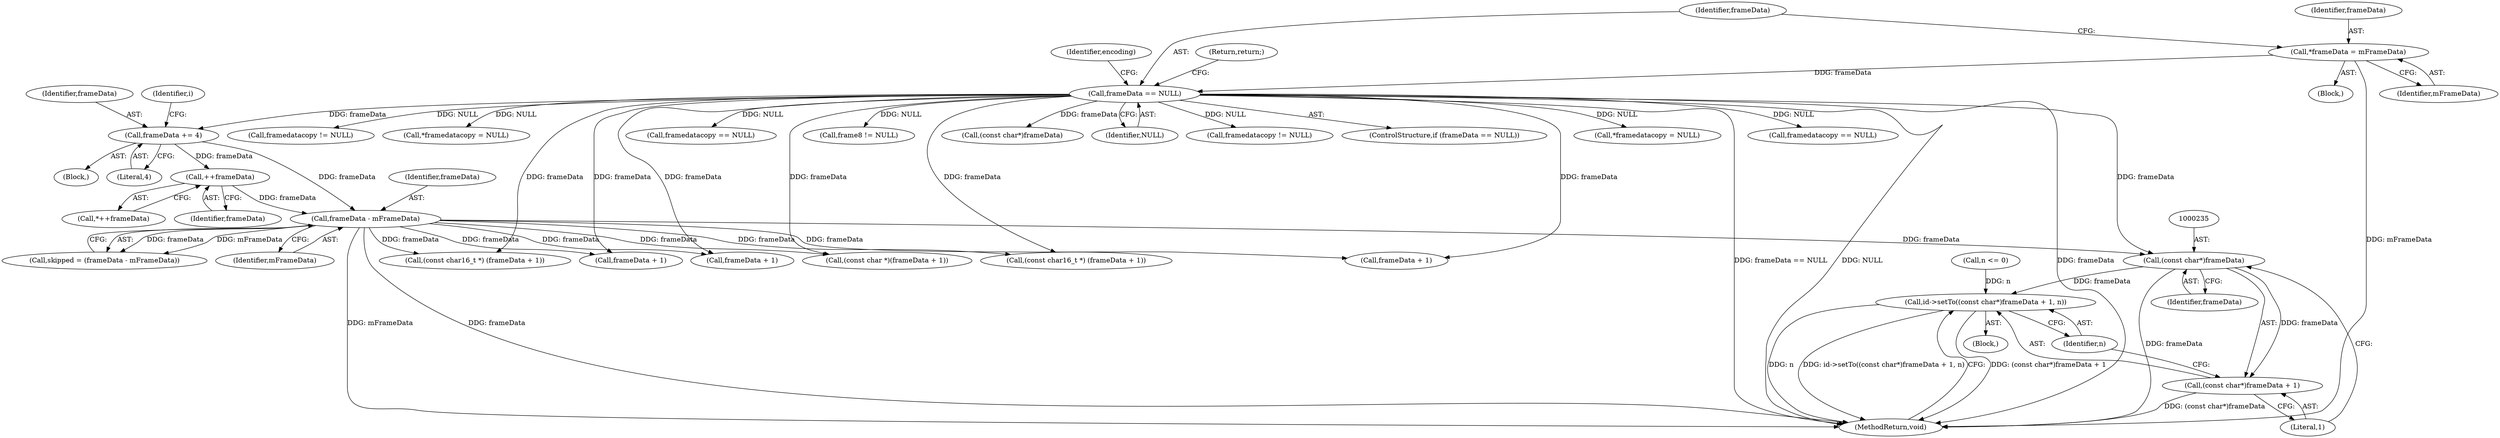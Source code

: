 digraph "0_Android_6d0249be2275fd4086783f259f4e2c54722a7c55_0@pointer" {
"1000234" [label="(Call,(const char*)frameData)"];
"1000116" [label="(Call,frameData == NULL)"];
"1000112" [label="(Call,*frameData = mFrameData)"];
"1000207" [label="(Call,frameData - mFrameData)"];
"1000184" [label="(Call,frameData += 4)"];
"1000201" [label="(Call,++frameData)"];
"1000232" [label="(Call,id->setTo((const char*)frameData + 1, n))"];
"1000233" [label="(Call,(const char*)frameData + 1)"];
"1000205" [label="(Call,skipped = (frameData - mFrameData))"];
"1000201" [label="(Call,++frameData)"];
"1000287" [label="(Call,framedatacopy == NULL)"];
"1000269" [label="(Call,frameData + 1)"];
"1000189" [label="(Identifier,i)"];
"1000246" [label="(Call,(const char *)(frameData + 1))"];
"1000234" [label="(Call,(const char*)frameData)"];
"1000185" [label="(Identifier,frameData)"];
"1000112" [label="(Call,*frameData = mFrameData)"];
"1000208" [label="(Identifier,frameData)"];
"1000117" [label="(Identifier,frameData)"];
"1000318" [label="(Call,framedatacopy != NULL)"];
"1000236" [label="(Identifier,frameData)"];
"1000345" [label="(Call,*framedatacopy = NULL)"];
"1000113" [label="(Identifier,frameData)"];
"1000120" [label="(Return,return;)"];
"1000108" [label="(Block,)"];
"1000233" [label="(Call,(const char*)frameData + 1)"];
"1000237" [label="(Literal,1)"];
"1000493" [label="(MethodReturn,void)"];
"1000366" [label="(Call,framedatacopy == NULL)"];
"1000202" [label="(Identifier,frameData)"];
"1000209" [label="(Identifier,mFrameData)"];
"1000200" [label="(Call,*++frameData)"];
"1000267" [label="(Call,(const char16_t *) (frameData + 1))"];
"1000186" [label="(Literal,4)"];
"1000449" [label="(Call,frame8 != NULL)"];
"1000248" [label="(Call,frameData + 1)"];
"1000116" [label="(Call,frameData == NULL)"];
"1000160" [label="(Call,(const char*)frameData)"];
"1000232" [label="(Call,id->setTo((const char*)frameData + 1, n))"];
"1000238" [label="(Identifier,n)"];
"1000222" [label="(Call,n <= 0)"];
"1000118" [label="(Identifier,NULL)"];
"1000207" [label="(Call,frameData - mFrameData)"];
"1000487" [label="(Call,framedatacopy != NULL)"];
"1000115" [label="(ControlStructure,if (frameData == NULL))"];
"1000341" [label="(Call,frameData + 1)"];
"1000231" [label="(Block,)"];
"1000114" [label="(Identifier,mFrameData)"];
"1000273" [label="(Call,*framedatacopy = NULL)"];
"1000123" [label="(Identifier,encoding)"];
"1000184" [label="(Call,frameData += 4)"];
"1000183" [label="(Block,)"];
"1000339" [label="(Call,(const char16_t *) (frameData + 1))"];
"1000234" -> "1000233"  [label="AST: "];
"1000234" -> "1000236"  [label="CFG: "];
"1000235" -> "1000234"  [label="AST: "];
"1000236" -> "1000234"  [label="AST: "];
"1000237" -> "1000234"  [label="CFG: "];
"1000234" -> "1000493"  [label="DDG: frameData"];
"1000234" -> "1000232"  [label="DDG: frameData"];
"1000234" -> "1000233"  [label="DDG: frameData"];
"1000116" -> "1000234"  [label="DDG: frameData"];
"1000207" -> "1000234"  [label="DDG: frameData"];
"1000116" -> "1000115"  [label="AST: "];
"1000116" -> "1000118"  [label="CFG: "];
"1000117" -> "1000116"  [label="AST: "];
"1000118" -> "1000116"  [label="AST: "];
"1000120" -> "1000116"  [label="CFG: "];
"1000123" -> "1000116"  [label="CFG: "];
"1000116" -> "1000493"  [label="DDG: frameData"];
"1000116" -> "1000493"  [label="DDG: NULL"];
"1000116" -> "1000493"  [label="DDG: frameData == NULL"];
"1000112" -> "1000116"  [label="DDG: frameData"];
"1000116" -> "1000160"  [label="DDG: frameData"];
"1000116" -> "1000184"  [label="DDG: frameData"];
"1000116" -> "1000246"  [label="DDG: frameData"];
"1000116" -> "1000248"  [label="DDG: frameData"];
"1000116" -> "1000267"  [label="DDG: frameData"];
"1000116" -> "1000269"  [label="DDG: frameData"];
"1000116" -> "1000273"  [label="DDG: NULL"];
"1000116" -> "1000287"  [label="DDG: NULL"];
"1000116" -> "1000318"  [label="DDG: NULL"];
"1000116" -> "1000339"  [label="DDG: frameData"];
"1000116" -> "1000341"  [label="DDG: frameData"];
"1000116" -> "1000345"  [label="DDG: NULL"];
"1000116" -> "1000366"  [label="DDG: NULL"];
"1000116" -> "1000449"  [label="DDG: NULL"];
"1000116" -> "1000487"  [label="DDG: NULL"];
"1000112" -> "1000108"  [label="AST: "];
"1000112" -> "1000114"  [label="CFG: "];
"1000113" -> "1000112"  [label="AST: "];
"1000114" -> "1000112"  [label="AST: "];
"1000117" -> "1000112"  [label="CFG: "];
"1000112" -> "1000493"  [label="DDG: mFrameData"];
"1000207" -> "1000205"  [label="AST: "];
"1000207" -> "1000209"  [label="CFG: "];
"1000208" -> "1000207"  [label="AST: "];
"1000209" -> "1000207"  [label="AST: "];
"1000205" -> "1000207"  [label="CFG: "];
"1000207" -> "1000493"  [label="DDG: mFrameData"];
"1000207" -> "1000493"  [label="DDG: frameData"];
"1000207" -> "1000205"  [label="DDG: frameData"];
"1000207" -> "1000205"  [label="DDG: mFrameData"];
"1000184" -> "1000207"  [label="DDG: frameData"];
"1000201" -> "1000207"  [label="DDG: frameData"];
"1000207" -> "1000246"  [label="DDG: frameData"];
"1000207" -> "1000248"  [label="DDG: frameData"];
"1000207" -> "1000267"  [label="DDG: frameData"];
"1000207" -> "1000269"  [label="DDG: frameData"];
"1000207" -> "1000339"  [label="DDG: frameData"];
"1000207" -> "1000341"  [label="DDG: frameData"];
"1000184" -> "1000183"  [label="AST: "];
"1000184" -> "1000186"  [label="CFG: "];
"1000185" -> "1000184"  [label="AST: "];
"1000186" -> "1000184"  [label="AST: "];
"1000189" -> "1000184"  [label="CFG: "];
"1000184" -> "1000201"  [label="DDG: frameData"];
"1000201" -> "1000200"  [label="AST: "];
"1000201" -> "1000202"  [label="CFG: "];
"1000202" -> "1000201"  [label="AST: "];
"1000200" -> "1000201"  [label="CFG: "];
"1000232" -> "1000231"  [label="AST: "];
"1000232" -> "1000238"  [label="CFG: "];
"1000233" -> "1000232"  [label="AST: "];
"1000238" -> "1000232"  [label="AST: "];
"1000493" -> "1000232"  [label="CFG: "];
"1000232" -> "1000493"  [label="DDG: (const char*)frameData + 1"];
"1000232" -> "1000493"  [label="DDG: n"];
"1000232" -> "1000493"  [label="DDG: id->setTo((const char*)frameData + 1, n)"];
"1000222" -> "1000232"  [label="DDG: n"];
"1000233" -> "1000237"  [label="CFG: "];
"1000237" -> "1000233"  [label="AST: "];
"1000238" -> "1000233"  [label="CFG: "];
"1000233" -> "1000493"  [label="DDG: (const char*)frameData"];
}
